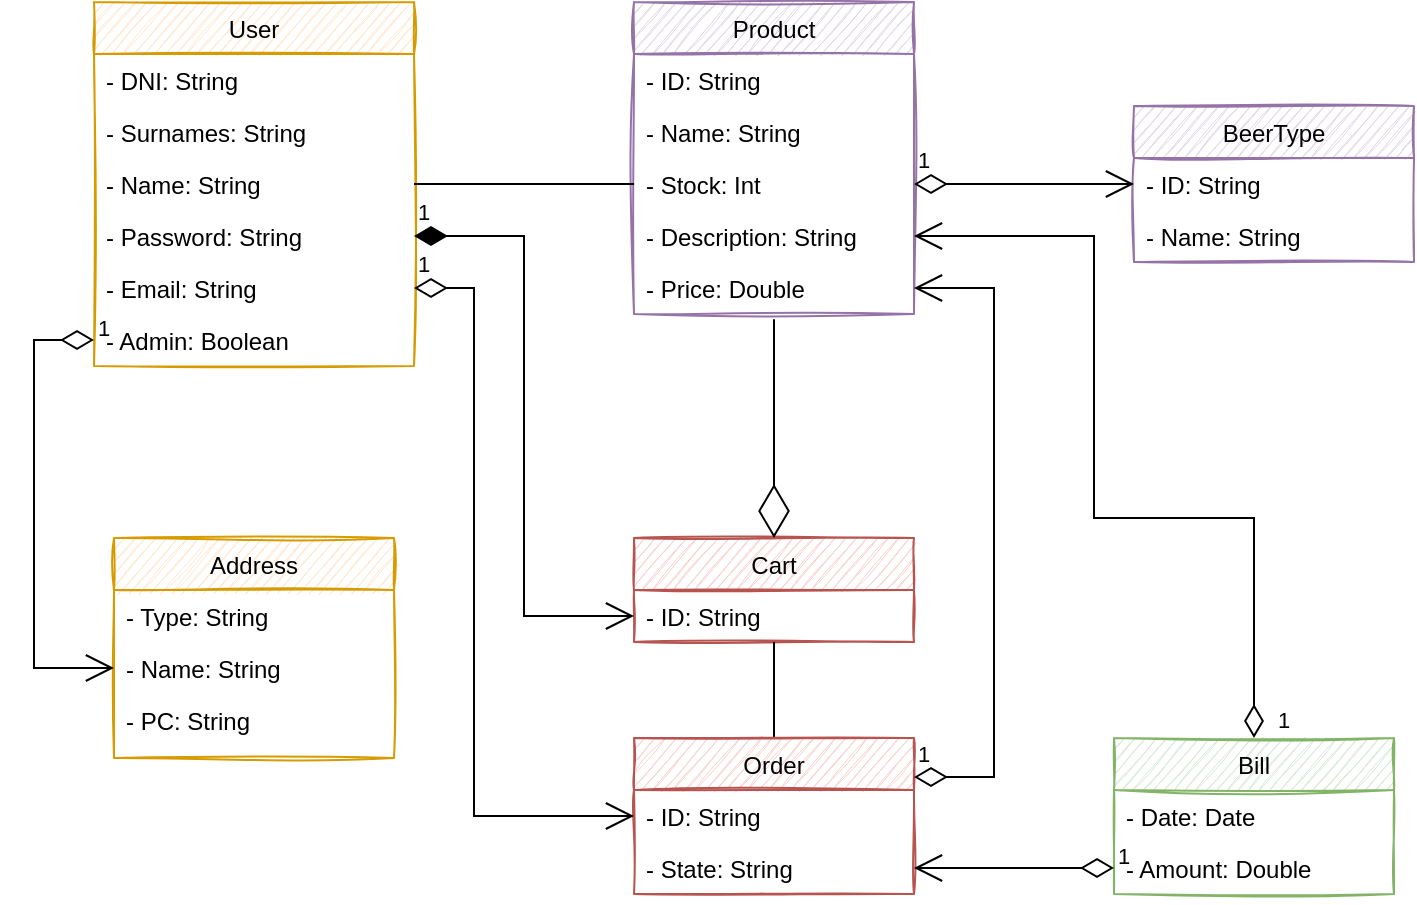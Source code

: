 <mxfile version="16.5.1" type="device"><diagram id="C5RBs43oDa-KdzZeNtuy" name="Page-1"><mxGraphModel dx="1022" dy="539" grid="1" gridSize="10" guides="1" tooltips="1" connect="1" arrows="1" fold="1" page="1" pageScale="1" pageWidth="827" pageHeight="1169" math="0" shadow="0"><root><mxCell id="WIyWlLk6GJQsqaUBKTNV-0"/><mxCell id="WIyWlLk6GJQsqaUBKTNV-1" parent="WIyWlLk6GJQsqaUBKTNV-0"/><mxCell id="zkfFHV4jXpPFQw0GAbJ--0" value="User" style="swimlane;fontStyle=0;align=center;verticalAlign=top;childLayout=stackLayout;horizontal=1;startSize=26;horizontalStack=0;resizeParent=1;resizeLast=0;collapsible=1;marginBottom=0;rounded=0;shadow=0;strokeWidth=1;fillColor=#ffe6cc;strokeColor=#d79b00;sketch=1;" parent="WIyWlLk6GJQsqaUBKTNV-1" vertex="1"><mxGeometry x="120" y="112" width="160" height="182" as="geometry"><mxRectangle x="230" y="140" width="160" height="26" as="alternateBounds"/></mxGeometry></mxCell><mxCell id="zkfFHV4jXpPFQw0GAbJ--1" value="- DNI: String" style="text;align=left;verticalAlign=top;spacingLeft=4;spacingRight=4;overflow=hidden;rotatable=0;points=[[0,0.5],[1,0.5]];portConstraint=eastwest;" parent="zkfFHV4jXpPFQw0GAbJ--0" vertex="1"><mxGeometry y="26" width="160" height="26" as="geometry"/></mxCell><mxCell id="zkfFHV4jXpPFQw0GAbJ--2" value="- Surnames: String" style="text;align=left;verticalAlign=top;spacingLeft=4;spacingRight=4;overflow=hidden;rotatable=0;points=[[0,0.5],[1,0.5]];portConstraint=eastwest;rounded=0;shadow=0;html=0;" parent="zkfFHV4jXpPFQw0GAbJ--0" vertex="1"><mxGeometry y="52" width="160" height="26" as="geometry"/></mxCell><mxCell id="zkfFHV4jXpPFQw0GAbJ--3" value="- Name: String" style="text;align=left;verticalAlign=top;spacingLeft=4;spacingRight=4;overflow=hidden;rotatable=0;points=[[0,0.5],[1,0.5]];portConstraint=eastwest;rounded=0;shadow=0;html=0;" parent="zkfFHV4jXpPFQw0GAbJ--0" vertex="1"><mxGeometry y="78" width="160" height="26" as="geometry"/></mxCell><mxCell id="gg0vzbLrQzDXCbICbvwj-0" value="- Password: String" style="text;align=left;verticalAlign=top;spacingLeft=4;spacingRight=4;overflow=hidden;rotatable=0;points=[[0,0.5],[1,0.5]];portConstraint=eastwest;rounded=0;shadow=0;html=0;" parent="zkfFHV4jXpPFQw0GAbJ--0" vertex="1"><mxGeometry y="104" width="160" height="26" as="geometry"/></mxCell><mxCell id="8mg4H5GicWGdLR5S1lS9-0" value="- Email: String" style="text;align=left;verticalAlign=top;spacingLeft=4;spacingRight=4;overflow=hidden;rotatable=0;points=[[0,0.5],[1,0.5]];portConstraint=eastwest;rounded=0;shadow=0;html=0;" parent="zkfFHV4jXpPFQw0GAbJ--0" vertex="1"><mxGeometry y="130" width="160" height="26" as="geometry"/></mxCell><mxCell id="apCqiVUamuXImFi7MScC-0" value="- Admin: Boolean" style="text;align=left;verticalAlign=top;spacingLeft=4;spacingRight=4;overflow=hidden;rotatable=0;points=[[0,0.5],[1,0.5]];portConstraint=eastwest;rounded=0;shadow=0;html=0;" parent="zkfFHV4jXpPFQw0GAbJ--0" vertex="1"><mxGeometry y="156" width="160" height="26" as="geometry"/></mxCell><mxCell id="8mg4H5GicWGdLR5S1lS9-3" value="Address" style="swimlane;fontStyle=0;childLayout=stackLayout;horizontal=1;startSize=26;fillColor=#ffe6cc;horizontalStack=0;resizeParent=1;resizeParentMax=0;resizeLast=0;collapsible=1;marginBottom=0;strokeColor=#d79b00;sketch=1;" parent="WIyWlLk6GJQsqaUBKTNV-1" vertex="1"><mxGeometry x="130" y="380" width="140" height="110" as="geometry"/></mxCell><mxCell id="8mg4H5GicWGdLR5S1lS9-4" value="- Type: String" style="text;strokeColor=none;fillColor=none;align=left;verticalAlign=top;spacingLeft=4;spacingRight=4;overflow=hidden;rotatable=0;points=[[0,0.5],[1,0.5]];portConstraint=eastwest;" parent="8mg4H5GicWGdLR5S1lS9-3" vertex="1"><mxGeometry y="26" width="140" height="26" as="geometry"/></mxCell><mxCell id="8mg4H5GicWGdLR5S1lS9-5" value="- Name: String" style="text;strokeColor=none;fillColor=none;align=left;verticalAlign=top;spacingLeft=4;spacingRight=4;overflow=hidden;rotatable=0;points=[[0,0.5],[1,0.5]];portConstraint=eastwest;" parent="8mg4H5GicWGdLR5S1lS9-3" vertex="1"><mxGeometry y="52" width="140" height="26" as="geometry"/></mxCell><mxCell id="8mg4H5GicWGdLR5S1lS9-9" value="- PC: String" style="text;strokeColor=none;fillColor=none;align=left;verticalAlign=top;spacingLeft=4;spacingRight=4;overflow=hidden;rotatable=0;points=[[0,0.5],[1,0.5]];portConstraint=eastwest;" parent="8mg4H5GicWGdLR5S1lS9-3" vertex="1"><mxGeometry y="78" width="140" height="32" as="geometry"/></mxCell><mxCell id="8mg4H5GicWGdLR5S1lS9-20" value="Product" style="swimlane;fontStyle=0;childLayout=stackLayout;horizontal=1;startSize=26;fillColor=#e1d5e7;horizontalStack=0;resizeParent=1;resizeParentMax=0;resizeLast=0;collapsible=1;marginBottom=0;strokeColor=#9673a6;sketch=1;" parent="WIyWlLk6GJQsqaUBKTNV-1" vertex="1"><mxGeometry x="390" y="112" width="140" height="156" as="geometry"/></mxCell><mxCell id="8mg4H5GicWGdLR5S1lS9-21" value="- ID: String" style="text;strokeColor=none;fillColor=none;align=left;verticalAlign=top;spacingLeft=4;spacingRight=4;overflow=hidden;rotatable=0;points=[[0,0.5],[1,0.5]];portConstraint=eastwest;" parent="8mg4H5GicWGdLR5S1lS9-20" vertex="1"><mxGeometry y="26" width="140" height="26" as="geometry"/></mxCell><mxCell id="8mg4H5GicWGdLR5S1lS9-22" value="- Name: String" style="text;strokeColor=none;fillColor=none;align=left;verticalAlign=top;spacingLeft=4;spacingRight=4;overflow=hidden;rotatable=0;points=[[0,0.5],[1,0.5]];portConstraint=eastwest;" parent="8mg4H5GicWGdLR5S1lS9-20" vertex="1"><mxGeometry y="52" width="140" height="26" as="geometry"/></mxCell><mxCell id="8mg4H5GicWGdLR5S1lS9-31" value="- Stock: Int" style="text;strokeColor=none;fillColor=none;align=left;verticalAlign=top;spacingLeft=4;spacingRight=4;overflow=hidden;rotatable=0;points=[[0,0.5],[1,0.5]];portConstraint=eastwest;" parent="8mg4H5GicWGdLR5S1lS9-20" vertex="1"><mxGeometry y="78" width="140" height="26" as="geometry"/></mxCell><mxCell id="8mg4H5GicWGdLR5S1lS9-32" value="- Description: String" style="text;strokeColor=none;fillColor=none;align=left;verticalAlign=top;spacingLeft=4;spacingRight=4;overflow=hidden;rotatable=0;points=[[0,0.5],[1,0.5]];portConstraint=eastwest;" parent="8mg4H5GicWGdLR5S1lS9-20" vertex="1"><mxGeometry y="104" width="140" height="26" as="geometry"/></mxCell><mxCell id="8mg4H5GicWGdLR5S1lS9-35" value="- Price: Double" style="text;strokeColor=none;fillColor=none;align=left;verticalAlign=top;spacingLeft=4;spacingRight=4;overflow=hidden;rotatable=0;points=[[0,0.5],[1,0.5]];portConstraint=eastwest;" parent="8mg4H5GicWGdLR5S1lS9-20" vertex="1"><mxGeometry y="130" width="140" height="26" as="geometry"/></mxCell><mxCell id="8mg4H5GicWGdLR5S1lS9-38" value="BeerType" style="swimlane;fontStyle=0;childLayout=stackLayout;horizontal=1;startSize=26;fillColor=#e1d5e7;horizontalStack=0;resizeParent=1;resizeParentMax=0;resizeLast=0;collapsible=1;marginBottom=0;strokeColor=#9673a6;sketch=1;" parent="WIyWlLk6GJQsqaUBKTNV-1" vertex="1"><mxGeometry x="640" y="164" width="140" height="78" as="geometry"/></mxCell><mxCell id="8mg4H5GicWGdLR5S1lS9-39" value="- ID: String" style="text;strokeColor=none;fillColor=none;align=left;verticalAlign=top;spacingLeft=4;spacingRight=4;overflow=hidden;rotatable=0;points=[[0,0.5],[1,0.5]];portConstraint=eastwest;" parent="8mg4H5GicWGdLR5S1lS9-38" vertex="1"><mxGeometry y="26" width="140" height="26" as="geometry"/></mxCell><mxCell id="8mg4H5GicWGdLR5S1lS9-40" value="- Name: String" style="text;strokeColor=none;fillColor=none;align=left;verticalAlign=top;spacingLeft=4;spacingRight=4;overflow=hidden;rotatable=0;points=[[0,0.5],[1,0.5]];portConstraint=eastwest;" parent="8mg4H5GicWGdLR5S1lS9-38" vertex="1"><mxGeometry y="52" width="140" height="26" as="geometry"/></mxCell><mxCell id="8mg4H5GicWGdLR5S1lS9-44" value="Cart" style="swimlane;fontStyle=0;childLayout=stackLayout;horizontal=1;startSize=26;fillColor=#f8cecc;horizontalStack=0;resizeParent=1;resizeParentMax=0;resizeLast=0;collapsible=1;marginBottom=0;strokeColor=#b85450;sketch=1;" parent="WIyWlLk6GJQsqaUBKTNV-1" vertex="1"><mxGeometry x="390" y="380" width="140" height="52" as="geometry"/></mxCell><mxCell id="8mg4H5GicWGdLR5S1lS9-48" value="- ID: String" style="text;strokeColor=none;fillColor=none;align=left;verticalAlign=top;spacingLeft=4;spacingRight=4;overflow=hidden;rotatable=0;points=[[0,0.5],[1,0.5]];portConstraint=eastwest;" parent="8mg4H5GicWGdLR5S1lS9-44" vertex="1"><mxGeometry y="26" width="140" height="26" as="geometry"/></mxCell><mxCell id="wfp9GYvqa-O768Nd-QGH-14" style="edgeStyle=orthogonalEdgeStyle;rounded=0;orthogonalLoop=1;jettySize=auto;html=1;exitX=0.5;exitY=0;exitDx=0;exitDy=0;endArrow=none;endFill=0;" parent="WIyWlLk6GJQsqaUBKTNV-1" source="8mg4H5GicWGdLR5S1lS9-52" target="8mg4H5GicWGdLR5S1lS9-44" edge="1"><mxGeometry relative="1" as="geometry"/></mxCell><mxCell id="8mg4H5GicWGdLR5S1lS9-52" value="Order" style="swimlane;fontStyle=0;childLayout=stackLayout;horizontal=1;startSize=26;fillColor=#f8cecc;horizontalStack=0;resizeParent=1;resizeParentMax=0;resizeLast=0;collapsible=1;marginBottom=0;strokeColor=#b85450;sketch=1;" parent="WIyWlLk6GJQsqaUBKTNV-1" vertex="1"><mxGeometry x="390" y="480" width="140" height="78" as="geometry"/></mxCell><mxCell id="8mg4H5GicWGdLR5S1lS9-53" value="- ID: String" style="text;strokeColor=none;fillColor=none;align=left;verticalAlign=top;spacingLeft=4;spacingRight=4;overflow=hidden;rotatable=0;points=[[0,0.5],[1,0.5]];portConstraint=eastwest;" parent="8mg4H5GicWGdLR5S1lS9-52" vertex="1"><mxGeometry y="26" width="140" height="26" as="geometry"/></mxCell><mxCell id="8mg4H5GicWGdLR5S1lS9-54" value="- State: String" style="text;strokeColor=none;fillColor=none;align=left;verticalAlign=top;spacingLeft=4;spacingRight=4;overflow=hidden;rotatable=0;points=[[0,0.5],[1,0.5]];portConstraint=eastwest;" parent="8mg4H5GicWGdLR5S1lS9-52" vertex="1"><mxGeometry y="52" width="140" height="26" as="geometry"/></mxCell><mxCell id="wfp9GYvqa-O768Nd-QGH-4" value="Bill" style="swimlane;fontStyle=0;childLayout=stackLayout;horizontal=1;startSize=26;fillColor=#d5e8d4;horizontalStack=0;resizeParent=1;resizeParentMax=0;resizeLast=0;collapsible=1;marginBottom=0;strokeColor=#82b366;sketch=1;" parent="WIyWlLk6GJQsqaUBKTNV-1" vertex="1"><mxGeometry x="630" y="480" width="140" height="78" as="geometry"/></mxCell><mxCell id="wfp9GYvqa-O768Nd-QGH-5" value="- Date: Date" style="text;strokeColor=none;fillColor=none;align=left;verticalAlign=top;spacingLeft=4;spacingRight=4;overflow=hidden;rotatable=0;points=[[0,0.5],[1,0.5]];portConstraint=eastwest;" parent="wfp9GYvqa-O768Nd-QGH-4" vertex="1"><mxGeometry y="26" width="140" height="26" as="geometry"/></mxCell><mxCell id="wfp9GYvqa-O768Nd-QGH-6" value="- Amount: Double" style="text;strokeColor=none;fillColor=none;align=left;verticalAlign=top;spacingLeft=4;spacingRight=4;overflow=hidden;rotatable=0;points=[[0,0.5],[1,0.5]];portConstraint=eastwest;" parent="wfp9GYvqa-O768Nd-QGH-4" vertex="1"><mxGeometry y="52" width="140" height="26" as="geometry"/></mxCell><mxCell id="wfp9GYvqa-O768Nd-QGH-8" style="edgeStyle=orthogonalEdgeStyle;rounded=0;orthogonalLoop=1;jettySize=auto;html=1;exitX=1;exitY=0.5;exitDx=0;exitDy=0;entryX=0;entryY=0.5;entryDx=0;entryDy=0;endArrow=none;endFill=0;" parent="WIyWlLk6GJQsqaUBKTNV-1" source="zkfFHV4jXpPFQw0GAbJ--3" target="8mg4H5GicWGdLR5S1lS9-31" edge="1"><mxGeometry relative="1" as="geometry"/></mxCell><mxCell id="Dtds17SUPoUaoAVwjIYR-2" value="1" style="endArrow=open;html=1;endSize=12;startArrow=diamondThin;startSize=14;startFill=0;edgeStyle=orthogonalEdgeStyle;align=left;verticalAlign=bottom;rounded=0;exitX=1;exitY=0.25;exitDx=0;exitDy=0;entryX=1;entryY=0.5;entryDx=0;entryDy=0;" parent="WIyWlLk6GJQsqaUBKTNV-1" source="8mg4H5GicWGdLR5S1lS9-52" target="8mg4H5GicWGdLR5S1lS9-35" edge="1"><mxGeometry x="-1" y="3" relative="1" as="geometry"><mxPoint x="550" y="450" as="sourcePoint"/><mxPoint x="530" y="310" as="targetPoint"/><Array as="points"><mxPoint x="570" y="500"/><mxPoint x="570" y="255"/></Array></mxGeometry></mxCell><mxCell id="zQ6q6nY6H_NrQoOTwuSJ-0" value="1" style="endArrow=open;html=1;endSize=12;startArrow=diamondThin;startSize=14;startFill=1;edgeStyle=orthogonalEdgeStyle;align=left;verticalAlign=bottom;rounded=0;exitX=1;exitY=0.5;exitDx=0;exitDy=0;" edge="1" parent="WIyWlLk6GJQsqaUBKTNV-1" source="gg0vzbLrQzDXCbICbvwj-0" target="8mg4H5GicWGdLR5S1lS9-48"><mxGeometry x="-1" y="3" relative="1" as="geometry"><mxPoint x="110" y="530" as="sourcePoint"/><mxPoint x="270" y="530" as="targetPoint"/></mxGeometry></mxCell><mxCell id="zQ6q6nY6H_NrQoOTwuSJ-20" value="1" style="endArrow=open;html=1;endSize=12;startArrow=diamondThin;startSize=14;startFill=0;edgeStyle=orthogonalEdgeStyle;align=left;verticalAlign=bottom;rounded=0;exitX=0;exitY=0.5;exitDx=0;exitDy=0;entryX=1;entryY=0.5;entryDx=0;entryDy=0;" edge="1" parent="WIyWlLk6GJQsqaUBKTNV-1" source="wfp9GYvqa-O768Nd-QGH-6" target="8mg4H5GicWGdLR5S1lS9-54"><mxGeometry x="-1" y="3" relative="1" as="geometry"><mxPoint x="140" y="570" as="sourcePoint"/><mxPoint x="550" y="580" as="targetPoint"/></mxGeometry></mxCell><mxCell id="zQ6q6nY6H_NrQoOTwuSJ-23" value="1" style="endArrow=open;html=1;endSize=12;startArrow=diamondThin;startSize=14;startFill=0;edgeStyle=orthogonalEdgeStyle;align=left;verticalAlign=bottom;rounded=0;exitX=1;exitY=0.5;exitDx=0;exitDy=0;entryX=0;entryY=0.5;entryDx=0;entryDy=0;" edge="1" parent="WIyWlLk6GJQsqaUBKTNV-1" source="8mg4H5GicWGdLR5S1lS9-31" target="8mg4H5GicWGdLR5S1lS9-39"><mxGeometry x="-1" y="3" relative="1" as="geometry"><mxPoint x="550" y="160" as="sourcePoint"/><mxPoint x="710" y="160" as="targetPoint"/></mxGeometry></mxCell><mxCell id="zQ6q6nY6H_NrQoOTwuSJ-26" value="1" style="endArrow=open;html=1;endSize=12;startArrow=diamondThin;startSize=14;startFill=0;edgeStyle=orthogonalEdgeStyle;align=left;verticalAlign=bottom;rounded=0;exitX=1;exitY=0.5;exitDx=0;exitDy=0;entryX=0;entryY=0.5;entryDx=0;entryDy=0;" edge="1" parent="WIyWlLk6GJQsqaUBKTNV-1" source="8mg4H5GicWGdLR5S1lS9-0" target="8mg4H5GicWGdLR5S1lS9-53"><mxGeometry x="-1" y="3" relative="1" as="geometry"><mxPoint x="300" y="470" as="sourcePoint"/><mxPoint x="460" y="470" as="targetPoint"/><Array as="points"><mxPoint x="310" y="255"/><mxPoint x="310" y="519"/></Array></mxGeometry></mxCell><mxCell id="zQ6q6nY6H_NrQoOTwuSJ-27" value="1" style="endArrow=open;html=1;endSize=12;startArrow=diamondThin;startSize=14;startFill=0;edgeStyle=orthogonalEdgeStyle;align=left;verticalAlign=bottom;rounded=0;exitX=0;exitY=0.5;exitDx=0;exitDy=0;entryX=0;entryY=0.5;entryDx=0;entryDy=0;" edge="1" parent="WIyWlLk6GJQsqaUBKTNV-1" source="apCqiVUamuXImFi7MScC-0" target="8mg4H5GicWGdLR5S1lS9-5"><mxGeometry x="-1" y="3" relative="1" as="geometry"><mxPoint x="120" y="530" as="sourcePoint"/><mxPoint x="280" y="530" as="targetPoint"/><Array as="points"><mxPoint x="90" y="281"/><mxPoint x="90" y="445"/></Array></mxGeometry></mxCell><mxCell id="zQ6q6nY6H_NrQoOTwuSJ-29" value="1" style="endArrow=open;html=1;endSize=12;startArrow=diamondThin;startSize=14;startFill=0;edgeStyle=orthogonalEdgeStyle;align=left;verticalAlign=bottom;rounded=0;exitX=0.5;exitY=0;exitDx=0;exitDy=0;entryX=1;entryY=0.5;entryDx=0;entryDy=0;" edge="1" parent="WIyWlLk6GJQsqaUBKTNV-1" source="wfp9GYvqa-O768Nd-QGH-4" target="8mg4H5GicWGdLR5S1lS9-32"><mxGeometry x="-1" y="-10" relative="1" as="geometry"><mxPoint x="470" y="390" as="sourcePoint"/><mxPoint x="470" y="278" as="targetPoint"/><mxPoint as="offset"/><Array as="points"><mxPoint x="700" y="370"/><mxPoint x="620" y="370"/><mxPoint x="620" y="229"/></Array></mxGeometry></mxCell><mxCell id="zQ6q6nY6H_NrQoOTwuSJ-31" value="" style="endArrow=diamondThin;endFill=0;endSize=24;html=1;rounded=0;entryX=0.5;entryY=0;entryDx=0;entryDy=0;exitX=0.5;exitY=1.103;exitDx=0;exitDy=0;exitPerimeter=0;" edge="1" parent="WIyWlLk6GJQsqaUBKTNV-1" source="8mg4H5GicWGdLR5S1lS9-35" target="8mg4H5GicWGdLR5S1lS9-44"><mxGeometry width="160" relative="1" as="geometry"><mxPoint x="110" y="510" as="sourcePoint"/><mxPoint x="270" y="510" as="targetPoint"/></mxGeometry></mxCell></root></mxGraphModel></diagram></mxfile>